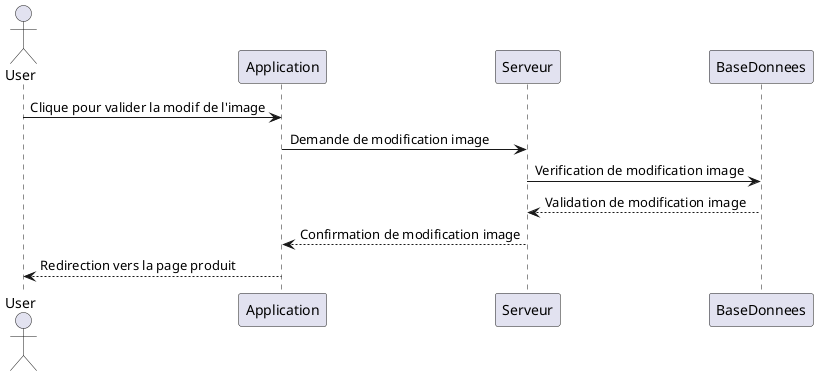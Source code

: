 @startuml diagramme sequence modification image

actor User as U
participant Application as App
participant Serveur as S
participant BaseDonnees as Bdd

U -> App :Clique pour valider la modif de l'image
App -> S :Demande de modification image
S -> Bdd :Verification de modification image

Bdd --> S :Validation de modification image
S --> App :Confirmation de modification image
App --> U :Redirection vers la page produit